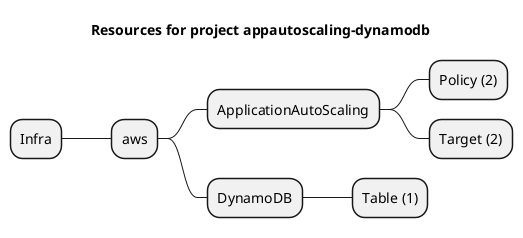 @startmindmap
title Resources for project appautoscaling-dynamodb
skinparam monochrome true
+ Infra
++ aws
+++ ApplicationAutoScaling
++++ Policy (2)
++++ Target (2)
+++ DynamoDB
++++ Table (1)
@endmindmap